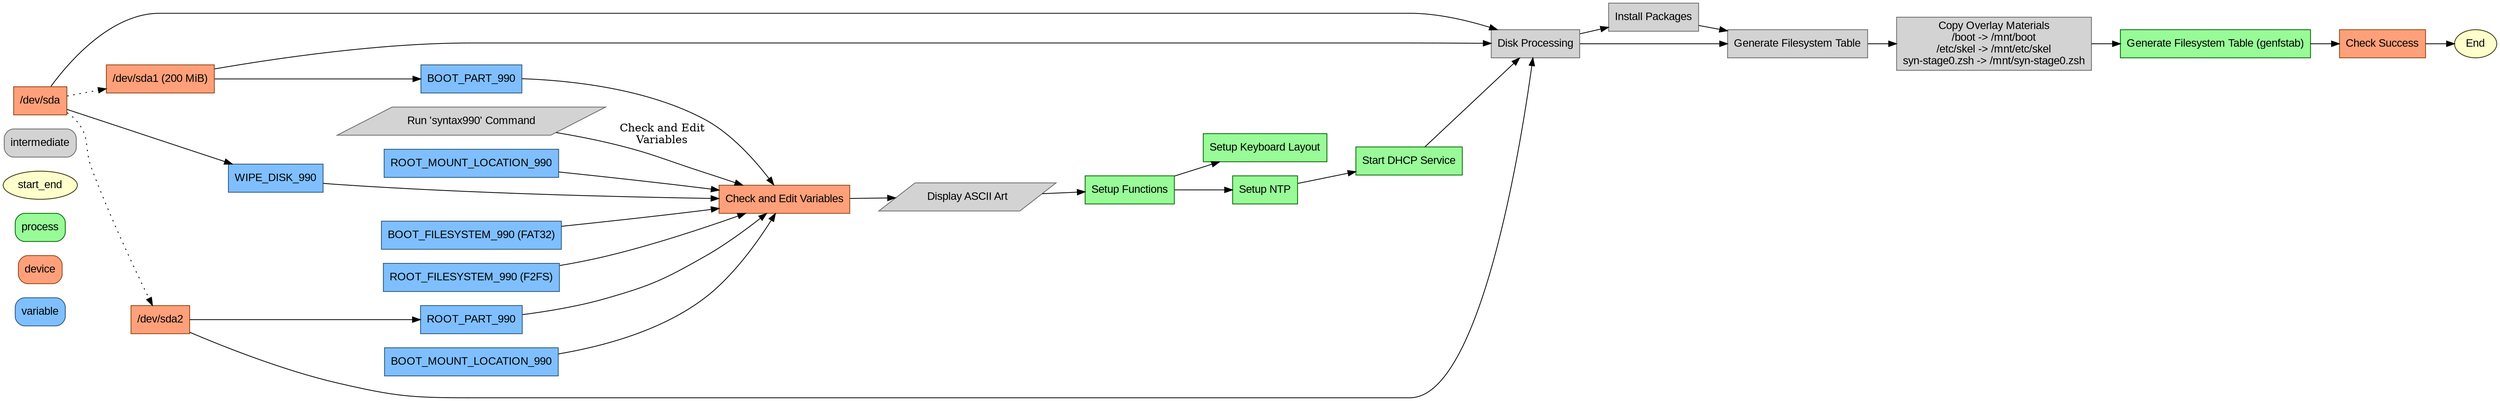 digraph script_flow {
    rankdir=LR;

    // Define color scheme for different types of nodes
    node [shape=box, style="rounded,filled", fontname="Arial"];
    variable [fillcolor="#7fbfff", color="#285577", fontcolor="black"];
    device [fillcolor="#ffa07a", color="#8b4513", fontcolor="black"];
    process [fillcolor="#98fb98", color="#006400", fontcolor="black"];
    start_end [shape=ellipse, fillcolor="#ffffcc", color="#333300", fontcolor="black"];
    intermediate [fillcolor="#d3d3d3", color="#696969", fontcolor="black"];

    // Nodes
    syntax990 [label="Run 'syntax990' Command", shape=parallelogram, style="filled", fillcolor="#d3d3d3", color="#696969", fontcolor="black"];
    check_edit_vars [label="Check and Edit Variables", style="filled", fillcolor="#ffa07a", color="#8b4513", fontcolor="black"];
    ascii_art [label="Display ASCII Art", shape=parallelogram, style="filled", fillcolor="#d3d3d3", color="#696969", fontcolor="black"];
    setup_functions [label="Setup Functions", style="filled", fillcolor="#98fb98", color="#006400", fontcolor="black"];
    setup_keyboard [label="Setup Keyboard Layout", style="filled", fillcolor="#98fb98", color="#006400", fontcolor="black"];
    setup_ntp [label="Setup NTP", style="filled", fillcolor="#98fb98", color="#006400", fontcolor="black"];
    start_dhcp [label="Start DHCP Service", style="filled", fillcolor="#98fb98", color="#006400", fontcolor="black"];
    disk_processing [label="Disk Processing", style="filled", fillcolor="#d3d3d3", color="#696969", fontcolor="black"];
    install_packages [label="Install Packages", style="filled", fillcolor="#d3d3d3", color="#696969", fontcolor="black"];
    generate_filesystem_table [label="Generate Filesystem Table", style="filled", fillcolor="#d3d3d3", color="#696969", fontcolor="black"];
    copy_overlay_materials [label="Copy Overlay Materials\n/boot -> /mnt/boot\n/etc/skel -> /mnt/etc/skel\nsyn-stage0.zsh -> /mnt/syn-stage0.zsh", style="filled", fillcolor="#d3d3d3", color="#696969", fontcolor="black"];
    gen_fstab [label="Generate Filesystem Table (genfstab)", style="filled", fillcolor="#98fb98", color="#006400", fontcolor="black"];
    check_success [label="Check Success", style="filled", fillcolor="#ffa07a", color="#8b4513", fontcolor="black"];
    end [label="End", shape=ellipse, style="filled", fillcolor="#ffffcc", color="#333300", fontcolor="black"];

    // Define variables
    WIPE_DISK_990 [label="WIPE_DISK_990", style="filled", fillcolor="#7fbfff", color="#285577", fontcolor="black"];
    BOOT_PART_990 [label="BOOT_PART_990", style="filled", fillcolor="#7fbfff", color="#285577", fontcolor="black"];
    ROOT_PART_990 [label="ROOT_PART_990", style="filled", fillcolor="#7fbfff", color="#285577", fontcolor="black"];
    BOOT_MOUNT_LOCATION_990 [label="BOOT_MOUNT_LOCATION_990", style="filled", fillcolor="#7fbfff", color="#285577", fontcolor="black"];
    ROOT_MOUNT_LOCATION_990 [label="ROOT_MOUNT_LOCATION_990", style="filled", fillcolor="#7fbfff", color="#285577", fontcolor="black"];
    BOOT_FILESYSTEM_990 [label="BOOT_FILESYSTEM_990 (FAT32)", style="filled", fillcolor="#7fbfff", color="#285577", fontcolor="black"];
    ROOT_FILESYSTEM_990 [label="ROOT_FILESYSTEM_990 (F2FS)", style="filled", fillcolor="#7fbfff", color="#285577", fontcolor="black"];

    // Device nodes
    DRIVE_SDA [label="/dev/sda", style="filled", fillcolor="#ffa07a", color="#8b4513", fontcolor="black"];
    DRIVE_SDA1 [label="/dev/sda1 (200 MiB)", style="filled", fillcolor="#ffa07a", color="#8b4513", fontcolor="black"];
    DRIVE_SDA2 [label="/dev/sda2", style="filled", fillcolor="#ffa07a", color="#8b4513", fontcolor="black"];

    // Connect nodes
    syntax990 -> check_edit_vars [label="Check and Edit\nVariables"];
    check_edit_vars -> ascii_art;
    ascii_art -> setup_functions;
    setup_functions -> setup_keyboard;
    setup_functions -> setup_ntp;
    setup_ntp -> start_dhcp;
    start_dhcp -> disk_processing;
    disk_processing -> install_packages;
    disk_processing -> generate_filesystem_table;
    install_packages -> generate_filesystem_table;
    generate_filesystem_table -> copy_overlay_materials;
    copy_overlay_materials -> gen_fstab;
    gen_fstab -> check_success;
    check_success -> end;

    // Connect variables to check_edit_vars section
    WIPE_DISK_990 -> check_edit_vars;
    BOOT_PART_990 -> check_edit_vars;
    ROOT_PART_990 -> check_edit_vars;
    BOOT_MOUNT_LOCATION_990 -> check_edit_vars;
    ROOT_MOUNT_LOCATION_990 -> check_edit_vars;
    BOOT_FILESYSTEM_990 -> check_edit_vars;
    ROOT_FILESYSTEM_990 -> check_edit_vars;

    // Connect device nodes to disk_processing section
    DRIVE_SDA -> disk_processing;
    DRIVE_SDA1 -> disk_processing;
    DRIVE_SDA2 -> disk_processing;

    // Connect device nodes to variable nodes
    DRIVE_SDA -> WIPE_DISK_990;
    DRIVE_SDA1 -> BOOT_PART_990;
    DRIVE_SDA2 -> ROOT_PART_990;

    // Connect /dev/sda device to its partitions
    DRIVE_SDA -> DRIVE_SDA1 [style=dotted];
    DRIVE_SDA -> DRIVE_SDA2 [style=dotted];
}
